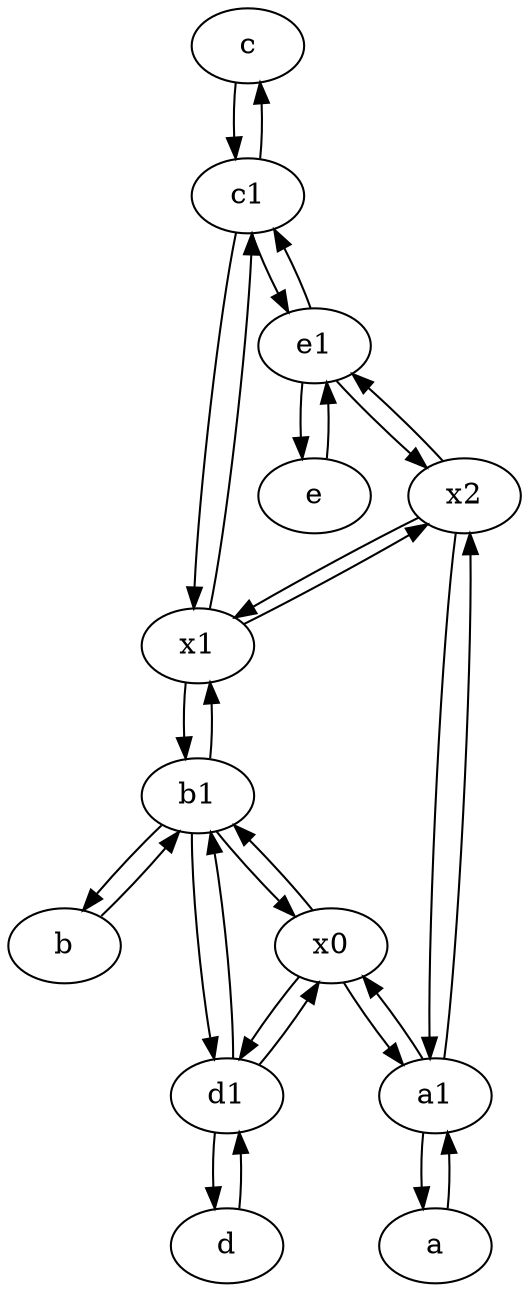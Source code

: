 digraph  {
	c [pos="20,10!"];
	a [pos="40,10!"];
	x1;
	b1 [pos="45,20!"];
	e1 [pos="25,45!"];
	b [pos="50,20!"];
	e [pos="30,50!"];
	c1 [pos="30,15!"];
	d1 [pos="25,30!"];
	d [pos="20,30!"];
	a1 [pos="40,15!"];
	x2;
	x0;
	a1 -> a;
	c1 -> x1;
	x0 -> b1;
	a1 -> x2;
	x2 -> x1;
	b -> b1;
	b1 -> x1;
	a1 -> x0;
	x0 -> a1;
	d1 -> d;
	d -> d1;
	b1 -> d1;
	b1 -> b;
	x0 -> d1;
	e1 -> c1;
	x1 -> x2;
	x1 -> b1;
	c1 -> e1;
	d1 -> b1;
	c1 -> c;
	b1 -> x0;
	c -> c1;
	x2 -> a1;
	e1 -> x2;
	x1 -> c1;
	e1 -> e;
	d1 -> x0;
	e -> e1;
	x2 -> e1;
	a -> a1;

	}